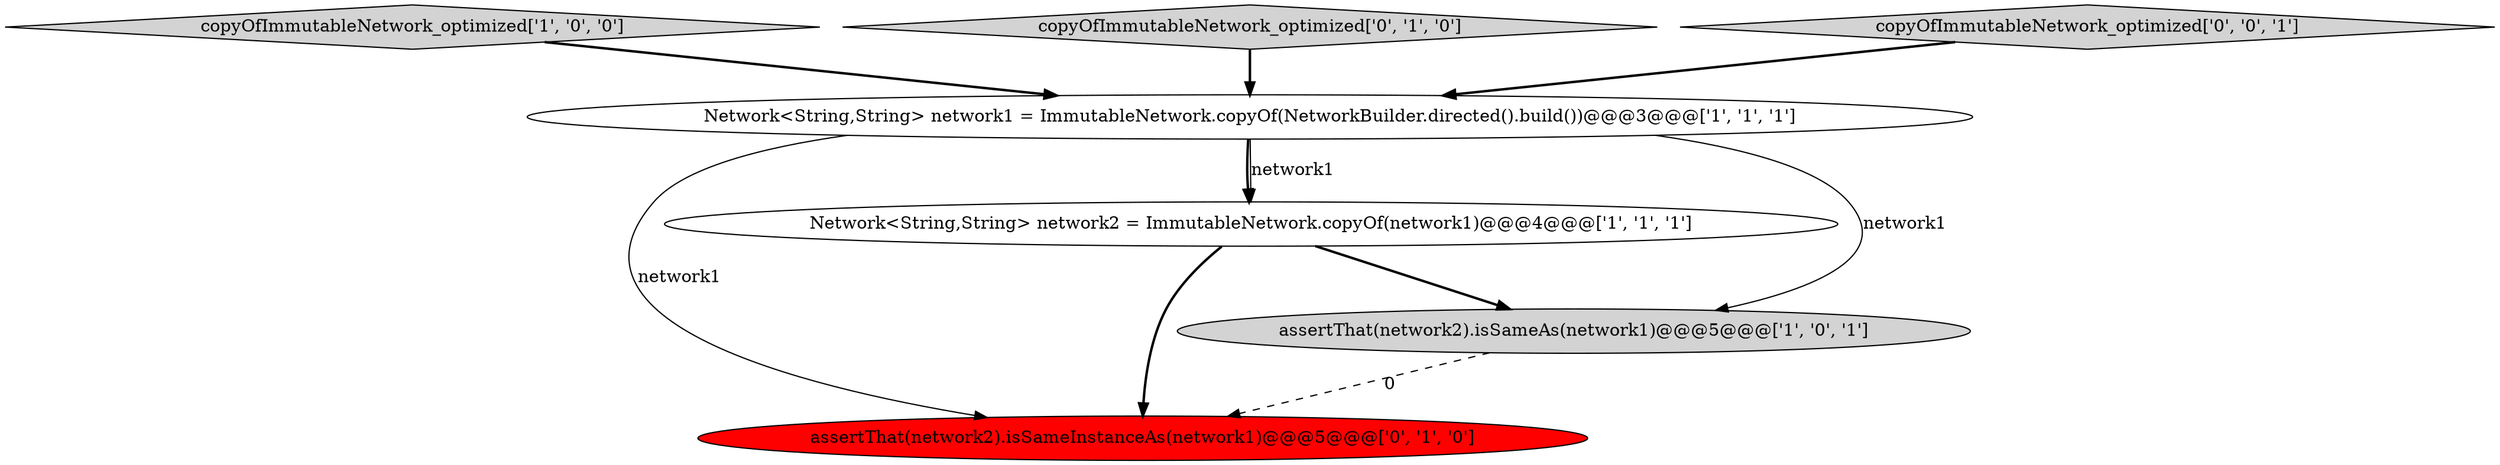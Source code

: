 digraph {
3 [style = filled, label = "copyOfImmutableNetwork_optimized['1', '0', '0']", fillcolor = lightgray, shape = diamond image = "AAA0AAABBB1BBB"];
5 [style = filled, label = "assertThat(network2).isSameInstanceAs(network1)@@@5@@@['0', '1', '0']", fillcolor = red, shape = ellipse image = "AAA1AAABBB2BBB"];
0 [style = filled, label = "Network<String,String> network2 = ImmutableNetwork.copyOf(network1)@@@4@@@['1', '1', '1']", fillcolor = white, shape = ellipse image = "AAA0AAABBB1BBB"];
4 [style = filled, label = "copyOfImmutableNetwork_optimized['0', '1', '0']", fillcolor = lightgray, shape = diamond image = "AAA0AAABBB2BBB"];
1 [style = filled, label = "assertThat(network2).isSameAs(network1)@@@5@@@['1', '0', '1']", fillcolor = lightgray, shape = ellipse image = "AAA0AAABBB1BBB"];
2 [style = filled, label = "Network<String,String> network1 = ImmutableNetwork.copyOf(NetworkBuilder.directed().build())@@@3@@@['1', '1', '1']", fillcolor = white, shape = ellipse image = "AAA0AAABBB1BBB"];
6 [style = filled, label = "copyOfImmutableNetwork_optimized['0', '0', '1']", fillcolor = lightgray, shape = diamond image = "AAA0AAABBB3BBB"];
2->0 [style = bold, label=""];
4->2 [style = bold, label=""];
1->5 [style = dashed, label="0"];
3->2 [style = bold, label=""];
2->1 [style = solid, label="network1"];
2->5 [style = solid, label="network1"];
0->1 [style = bold, label=""];
0->5 [style = bold, label=""];
2->0 [style = solid, label="network1"];
6->2 [style = bold, label=""];
}
